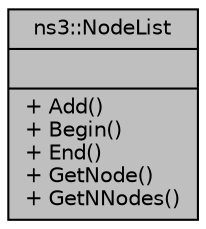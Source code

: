 digraph "ns3::NodeList"
{
  edge [fontname="Helvetica",fontsize="10",labelfontname="Helvetica",labelfontsize="10"];
  node [fontname="Helvetica",fontsize="10",shape=record];
  Node1 [label="{ns3::NodeList\n||+ Add()\l+ Begin()\l+ End()\l+ GetNode()\l+ GetNNodes()\l}",height=0.2,width=0.4,color="black", fillcolor="grey75", style="filled", fontcolor="black"];
}

